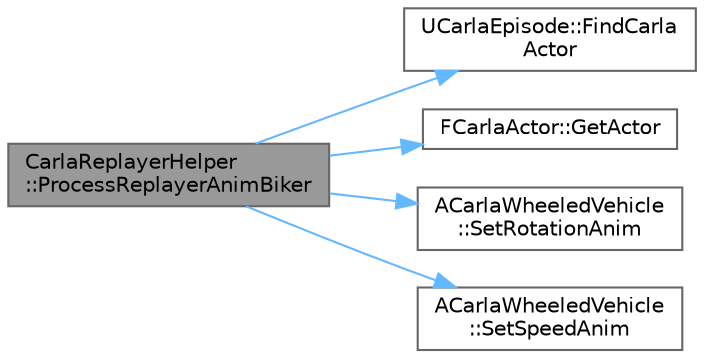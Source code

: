 digraph "CarlaReplayerHelper::ProcessReplayerAnimBiker"
{
 // INTERACTIVE_SVG=YES
 // LATEX_PDF_SIZE
  bgcolor="transparent";
  edge [fontname=Helvetica,fontsize=10,labelfontname=Helvetica,labelfontsize=10];
  node [fontname=Helvetica,fontsize=10,shape=box,height=0.2,width=0.4];
  rankdir="LR";
  Node1 [id="Node000001",label="CarlaReplayerHelper\l::ProcessReplayerAnimBiker",height=0.2,width=0.4,color="gray40", fillcolor="grey60", style="filled", fontcolor="black",tooltip=" "];
  Node1 -> Node2 [id="edge1_Node000001_Node000002",color="steelblue1",style="solid",tooltip=" "];
  Node2 [id="Node000002",label="UCarlaEpisode::FindCarla\lActor",height=0.2,width=0.4,color="grey40", fillcolor="white", style="filled",URL="$dc/d84/classUCarlaEpisode.html#a4d0c7a09f4d9de8110605e10125a93aa",tooltip="Find a Carla actor by id."];
  Node1 -> Node3 [id="edge2_Node000001_Node000003",color="steelblue1",style="solid",tooltip=" "];
  Node3 [id="Node000003",label="FCarlaActor::GetActor",height=0.2,width=0.4,color="grey40", fillcolor="white", style="filled",URL="$dc/dde/classFCarlaActor.html#a4d2752987e47827efd488b90053ad415",tooltip=" "];
  Node1 -> Node4 [id="edge3_Node000001_Node000004",color="steelblue1",style="solid",tooltip=" "];
  Node4 [id="Node000004",label="ACarlaWheeledVehicle\l::SetRotationAnim",height=0.2,width=0.4,color="grey40", fillcolor="white", style="filled",URL="$d5/d70/classACarlaWheeledVehicle.html#ae25749d7eea4fcfdfd06df390d29cacf",tooltip=" "];
  Node1 -> Node5 [id="edge4_Node000001_Node000005",color="steelblue1",style="solid",tooltip=" "];
  Node5 [id="Node000005",label="ACarlaWheeledVehicle\l::SetSpeedAnim",height=0.2,width=0.4,color="grey40", fillcolor="white", style="filled",URL="$d5/d70/classACarlaWheeledVehicle.html#ae3e07e479ba0fcbcfae843c395a2e690",tooltip=" "];
}
